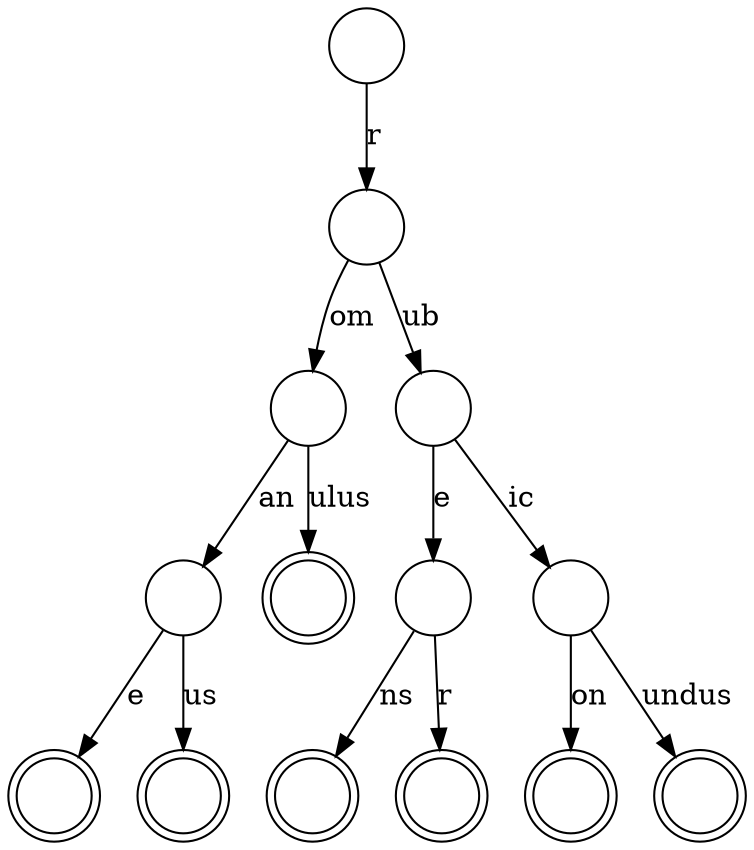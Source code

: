 digraph Trie {
  node [shape=circle];
  n0 [label=""];
  n1 [label=""];
  n0 -> n1 [label="r"];
  n2 [label=""];
  n1 -> n2 [label="om"];
  n3 [label=""];
  n2 -> n3 [label="an"];
  n4 [label="", shape=doublecircle];
  n3 -> n4 [label="e"];
  n5 [label="", shape=doublecircle];
  n3 -> n5 [label="us"];
  n6 [label="", shape=doublecircle];
  n2 -> n6 [label="ulus"];
  n7 [label=""];
  n1 -> n7 [label="ub"];
  n8 [label=""];
  n7 -> n8 [label="e"];
  n9 [label="", shape=doublecircle];
  n8 -> n9 [label="ns"];
  n10 [label="", shape=doublecircle];
  n8 -> n10 [label="r"];
  n11 [label=""];
  n7 -> n11 [label="ic"];
  n12 [label="", shape=doublecircle];
  n11 -> n12 [label="on"];
  n13 [label="", shape=doublecircle];
  n11 -> n13 [label="undus"];
}
